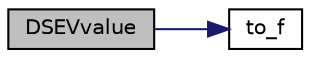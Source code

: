 digraph "DSEVvalue"
{
 // INTERACTIVE_SVG=YES
  edge [fontname="Helvetica",fontsize="10",labelfontname="Helvetica",labelfontsize="10"];
  node [fontname="Helvetica",fontsize="10",shape=record];
  rankdir="LR";
  Node1 [label="DSEVvalue",height=0.2,width=0.4,color="black", fillcolor="grey75", style="filled", fontcolor="black"];
  Node1 -> Node2 [color="midnightblue",fontsize="10",style="solid",fontname="Helvetica"];
  Node2 [label="to_f",height=0.2,width=0.4,color="black", fillcolor="white", style="filled",URL="$matrixlapack_8c.html#ae23b67a937c690208904b000fc7cbc2a"];
}
